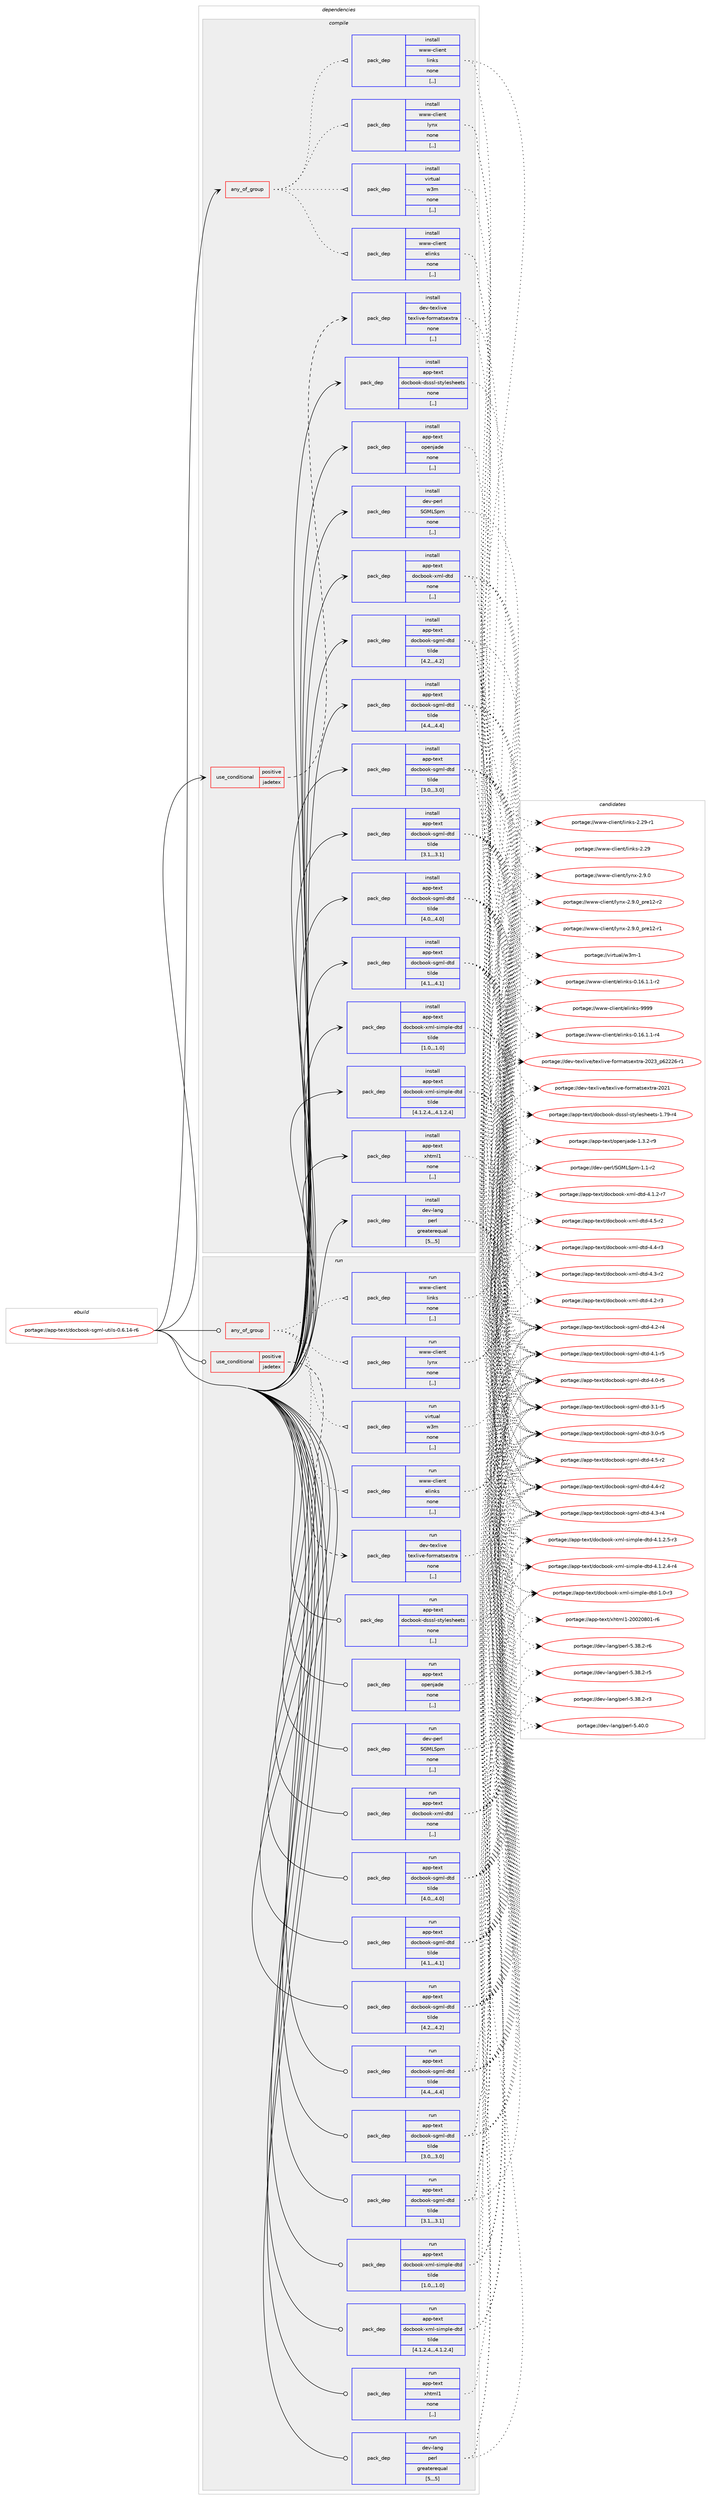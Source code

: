 digraph prolog {

# *************
# Graph options
# *************

newrank=true;
concentrate=true;
compound=true;
graph [rankdir=LR,fontname=Helvetica,fontsize=10,ranksep=1.5];#, ranksep=2.5, nodesep=0.2];
edge  [arrowhead=vee];
node  [fontname=Helvetica,fontsize=10];

# **********
# The ebuild
# **********

subgraph cluster_leftcol {
color=gray;
label=<<i>ebuild</i>>;
id [label="portage://app-text/docbook-sgml-utils-0.6.14-r6", color=red, width=4, href="../app-text/docbook-sgml-utils-0.6.14-r6.svg"];
}

# ****************
# The dependencies
# ****************

subgraph cluster_midcol {
color=gray;
label=<<i>dependencies</i>>;
subgraph cluster_compile {
fillcolor="#eeeeee";
style=filled;
label=<<i>compile</i>>;
subgraph any435 {
dependency55374 [label=<<TABLE BORDER="0" CELLBORDER="1" CELLSPACING="0" CELLPADDING="4"><TR><TD CELLPADDING="10">any_of_group</TD></TR></TABLE>>, shape=none, color=red];subgraph pack39834 {
dependency55375 [label=<<TABLE BORDER="0" CELLBORDER="1" CELLSPACING="0" CELLPADDING="4" WIDTH="220"><TR><TD ROWSPAN="6" CELLPADDING="30">pack_dep</TD></TR><TR><TD WIDTH="110">install</TD></TR><TR><TD>www-client</TD></TR><TR><TD>lynx</TD></TR><TR><TD>none</TD></TR><TR><TD>[,,]</TD></TR></TABLE>>, shape=none, color=blue];
}
dependency55374:e -> dependency55375:w [weight=20,style="dotted",arrowhead="oinv"];
subgraph pack39835 {
dependency55376 [label=<<TABLE BORDER="0" CELLBORDER="1" CELLSPACING="0" CELLPADDING="4" WIDTH="220"><TR><TD ROWSPAN="6" CELLPADDING="30">pack_dep</TD></TR><TR><TD WIDTH="110">install</TD></TR><TR><TD>www-client</TD></TR><TR><TD>links</TD></TR><TR><TD>none</TD></TR><TR><TD>[,,]</TD></TR></TABLE>>, shape=none, color=blue];
}
dependency55374:e -> dependency55376:w [weight=20,style="dotted",arrowhead="oinv"];
subgraph pack39836 {
dependency55377 [label=<<TABLE BORDER="0" CELLBORDER="1" CELLSPACING="0" CELLPADDING="4" WIDTH="220"><TR><TD ROWSPAN="6" CELLPADDING="30">pack_dep</TD></TR><TR><TD WIDTH="110">install</TD></TR><TR><TD>www-client</TD></TR><TR><TD>elinks</TD></TR><TR><TD>none</TD></TR><TR><TD>[,,]</TD></TR></TABLE>>, shape=none, color=blue];
}
dependency55374:e -> dependency55377:w [weight=20,style="dotted",arrowhead="oinv"];
subgraph pack39837 {
dependency55378 [label=<<TABLE BORDER="0" CELLBORDER="1" CELLSPACING="0" CELLPADDING="4" WIDTH="220"><TR><TD ROWSPAN="6" CELLPADDING="30">pack_dep</TD></TR><TR><TD WIDTH="110">install</TD></TR><TR><TD>virtual</TD></TR><TR><TD>w3m</TD></TR><TR><TD>none</TD></TR><TR><TD>[,,]</TD></TR></TABLE>>, shape=none, color=blue];
}
dependency55374:e -> dependency55378:w [weight=20,style="dotted",arrowhead="oinv"];
}
id:e -> dependency55374:w [weight=20,style="solid",arrowhead="vee"];
subgraph cond15045 {
dependency55379 [label=<<TABLE BORDER="0" CELLBORDER="1" CELLSPACING="0" CELLPADDING="4"><TR><TD ROWSPAN="3" CELLPADDING="10">use_conditional</TD></TR><TR><TD>positive</TD></TR><TR><TD>jadetex</TD></TR></TABLE>>, shape=none, color=red];
subgraph pack39838 {
dependency55380 [label=<<TABLE BORDER="0" CELLBORDER="1" CELLSPACING="0" CELLPADDING="4" WIDTH="220"><TR><TD ROWSPAN="6" CELLPADDING="30">pack_dep</TD></TR><TR><TD WIDTH="110">install</TD></TR><TR><TD>dev-texlive</TD></TR><TR><TD>texlive-formatsextra</TD></TR><TR><TD>none</TD></TR><TR><TD>[,,]</TD></TR></TABLE>>, shape=none, color=blue];
}
dependency55379:e -> dependency55380:w [weight=20,style="dashed",arrowhead="vee"];
}
id:e -> dependency55379:w [weight=20,style="solid",arrowhead="vee"];
subgraph pack39839 {
dependency55381 [label=<<TABLE BORDER="0" CELLBORDER="1" CELLSPACING="0" CELLPADDING="4" WIDTH="220"><TR><TD ROWSPAN="6" CELLPADDING="30">pack_dep</TD></TR><TR><TD WIDTH="110">install</TD></TR><TR><TD>app-text</TD></TR><TR><TD>docbook-dsssl-stylesheets</TD></TR><TR><TD>none</TD></TR><TR><TD>[,,]</TD></TR></TABLE>>, shape=none, color=blue];
}
id:e -> dependency55381:w [weight=20,style="solid",arrowhead="vee"];
subgraph pack39840 {
dependency55382 [label=<<TABLE BORDER="0" CELLBORDER="1" CELLSPACING="0" CELLPADDING="4" WIDTH="220"><TR><TD ROWSPAN="6" CELLPADDING="30">pack_dep</TD></TR><TR><TD WIDTH="110">install</TD></TR><TR><TD>app-text</TD></TR><TR><TD>docbook-sgml-dtd</TD></TR><TR><TD>tilde</TD></TR><TR><TD>[3.0,,,3.0]</TD></TR></TABLE>>, shape=none, color=blue];
}
id:e -> dependency55382:w [weight=20,style="solid",arrowhead="vee"];
subgraph pack39841 {
dependency55383 [label=<<TABLE BORDER="0" CELLBORDER="1" CELLSPACING="0" CELLPADDING="4" WIDTH="220"><TR><TD ROWSPAN="6" CELLPADDING="30">pack_dep</TD></TR><TR><TD WIDTH="110">install</TD></TR><TR><TD>app-text</TD></TR><TR><TD>docbook-sgml-dtd</TD></TR><TR><TD>tilde</TD></TR><TR><TD>[3.1,,,3.1]</TD></TR></TABLE>>, shape=none, color=blue];
}
id:e -> dependency55383:w [weight=20,style="solid",arrowhead="vee"];
subgraph pack39842 {
dependency55384 [label=<<TABLE BORDER="0" CELLBORDER="1" CELLSPACING="0" CELLPADDING="4" WIDTH="220"><TR><TD ROWSPAN="6" CELLPADDING="30">pack_dep</TD></TR><TR><TD WIDTH="110">install</TD></TR><TR><TD>app-text</TD></TR><TR><TD>docbook-sgml-dtd</TD></TR><TR><TD>tilde</TD></TR><TR><TD>[4.0,,,4.0]</TD></TR></TABLE>>, shape=none, color=blue];
}
id:e -> dependency55384:w [weight=20,style="solid",arrowhead="vee"];
subgraph pack39843 {
dependency55385 [label=<<TABLE BORDER="0" CELLBORDER="1" CELLSPACING="0" CELLPADDING="4" WIDTH="220"><TR><TD ROWSPAN="6" CELLPADDING="30">pack_dep</TD></TR><TR><TD WIDTH="110">install</TD></TR><TR><TD>app-text</TD></TR><TR><TD>docbook-sgml-dtd</TD></TR><TR><TD>tilde</TD></TR><TR><TD>[4.1,,,4.1]</TD></TR></TABLE>>, shape=none, color=blue];
}
id:e -> dependency55385:w [weight=20,style="solid",arrowhead="vee"];
subgraph pack39844 {
dependency55386 [label=<<TABLE BORDER="0" CELLBORDER="1" CELLSPACING="0" CELLPADDING="4" WIDTH="220"><TR><TD ROWSPAN="6" CELLPADDING="30">pack_dep</TD></TR><TR><TD WIDTH="110">install</TD></TR><TR><TD>app-text</TD></TR><TR><TD>docbook-sgml-dtd</TD></TR><TR><TD>tilde</TD></TR><TR><TD>[4.2,,,4.2]</TD></TR></TABLE>>, shape=none, color=blue];
}
id:e -> dependency55386:w [weight=20,style="solid",arrowhead="vee"];
subgraph pack39845 {
dependency55387 [label=<<TABLE BORDER="0" CELLBORDER="1" CELLSPACING="0" CELLPADDING="4" WIDTH="220"><TR><TD ROWSPAN="6" CELLPADDING="30">pack_dep</TD></TR><TR><TD WIDTH="110">install</TD></TR><TR><TD>app-text</TD></TR><TR><TD>docbook-sgml-dtd</TD></TR><TR><TD>tilde</TD></TR><TR><TD>[4.4,,,4.4]</TD></TR></TABLE>>, shape=none, color=blue];
}
id:e -> dependency55387:w [weight=20,style="solid",arrowhead="vee"];
subgraph pack39846 {
dependency55388 [label=<<TABLE BORDER="0" CELLBORDER="1" CELLSPACING="0" CELLPADDING="4" WIDTH="220"><TR><TD ROWSPAN="6" CELLPADDING="30">pack_dep</TD></TR><TR><TD WIDTH="110">install</TD></TR><TR><TD>app-text</TD></TR><TR><TD>docbook-xml-dtd</TD></TR><TR><TD>none</TD></TR><TR><TD>[,,]</TD></TR></TABLE>>, shape=none, color=blue];
}
id:e -> dependency55388:w [weight=20,style="solid",arrowhead="vee"];
subgraph pack39847 {
dependency55389 [label=<<TABLE BORDER="0" CELLBORDER="1" CELLSPACING="0" CELLPADDING="4" WIDTH="220"><TR><TD ROWSPAN="6" CELLPADDING="30">pack_dep</TD></TR><TR><TD WIDTH="110">install</TD></TR><TR><TD>app-text</TD></TR><TR><TD>docbook-xml-simple-dtd</TD></TR><TR><TD>tilde</TD></TR><TR><TD>[1.0,,,1.0]</TD></TR></TABLE>>, shape=none, color=blue];
}
id:e -> dependency55389:w [weight=20,style="solid",arrowhead="vee"];
subgraph pack39848 {
dependency55390 [label=<<TABLE BORDER="0" CELLBORDER="1" CELLSPACING="0" CELLPADDING="4" WIDTH="220"><TR><TD ROWSPAN="6" CELLPADDING="30">pack_dep</TD></TR><TR><TD WIDTH="110">install</TD></TR><TR><TD>app-text</TD></TR><TR><TD>docbook-xml-simple-dtd</TD></TR><TR><TD>tilde</TD></TR><TR><TD>[4.1.2.4,,,4.1.2.4]</TD></TR></TABLE>>, shape=none, color=blue];
}
id:e -> dependency55390:w [weight=20,style="solid",arrowhead="vee"];
subgraph pack39849 {
dependency55391 [label=<<TABLE BORDER="0" CELLBORDER="1" CELLSPACING="0" CELLPADDING="4" WIDTH="220"><TR><TD ROWSPAN="6" CELLPADDING="30">pack_dep</TD></TR><TR><TD WIDTH="110">install</TD></TR><TR><TD>app-text</TD></TR><TR><TD>openjade</TD></TR><TR><TD>none</TD></TR><TR><TD>[,,]</TD></TR></TABLE>>, shape=none, color=blue];
}
id:e -> dependency55391:w [weight=20,style="solid",arrowhead="vee"];
subgraph pack39850 {
dependency55392 [label=<<TABLE BORDER="0" CELLBORDER="1" CELLSPACING="0" CELLPADDING="4" WIDTH="220"><TR><TD ROWSPAN="6" CELLPADDING="30">pack_dep</TD></TR><TR><TD WIDTH="110">install</TD></TR><TR><TD>app-text</TD></TR><TR><TD>xhtml1</TD></TR><TR><TD>none</TD></TR><TR><TD>[,,]</TD></TR></TABLE>>, shape=none, color=blue];
}
id:e -> dependency55392:w [weight=20,style="solid",arrowhead="vee"];
subgraph pack39851 {
dependency55393 [label=<<TABLE BORDER="0" CELLBORDER="1" CELLSPACING="0" CELLPADDING="4" WIDTH="220"><TR><TD ROWSPAN="6" CELLPADDING="30">pack_dep</TD></TR><TR><TD WIDTH="110">install</TD></TR><TR><TD>dev-lang</TD></TR><TR><TD>perl</TD></TR><TR><TD>greaterequal</TD></TR><TR><TD>[5,,,5]</TD></TR></TABLE>>, shape=none, color=blue];
}
id:e -> dependency55393:w [weight=20,style="solid",arrowhead="vee"];
subgraph pack39852 {
dependency55394 [label=<<TABLE BORDER="0" CELLBORDER="1" CELLSPACING="0" CELLPADDING="4" WIDTH="220"><TR><TD ROWSPAN="6" CELLPADDING="30">pack_dep</TD></TR><TR><TD WIDTH="110">install</TD></TR><TR><TD>dev-perl</TD></TR><TR><TD>SGMLSpm</TD></TR><TR><TD>none</TD></TR><TR><TD>[,,]</TD></TR></TABLE>>, shape=none, color=blue];
}
id:e -> dependency55394:w [weight=20,style="solid",arrowhead="vee"];
}
subgraph cluster_compileandrun {
fillcolor="#eeeeee";
style=filled;
label=<<i>compile and run</i>>;
}
subgraph cluster_run {
fillcolor="#eeeeee";
style=filled;
label=<<i>run</i>>;
subgraph any436 {
dependency55395 [label=<<TABLE BORDER="0" CELLBORDER="1" CELLSPACING="0" CELLPADDING="4"><TR><TD CELLPADDING="10">any_of_group</TD></TR></TABLE>>, shape=none, color=red];subgraph pack39853 {
dependency55396 [label=<<TABLE BORDER="0" CELLBORDER="1" CELLSPACING="0" CELLPADDING="4" WIDTH="220"><TR><TD ROWSPAN="6" CELLPADDING="30">pack_dep</TD></TR><TR><TD WIDTH="110">run</TD></TR><TR><TD>www-client</TD></TR><TR><TD>lynx</TD></TR><TR><TD>none</TD></TR><TR><TD>[,,]</TD></TR></TABLE>>, shape=none, color=blue];
}
dependency55395:e -> dependency55396:w [weight=20,style="dotted",arrowhead="oinv"];
subgraph pack39854 {
dependency55397 [label=<<TABLE BORDER="0" CELLBORDER="1" CELLSPACING="0" CELLPADDING="4" WIDTH="220"><TR><TD ROWSPAN="6" CELLPADDING="30">pack_dep</TD></TR><TR><TD WIDTH="110">run</TD></TR><TR><TD>www-client</TD></TR><TR><TD>links</TD></TR><TR><TD>none</TD></TR><TR><TD>[,,]</TD></TR></TABLE>>, shape=none, color=blue];
}
dependency55395:e -> dependency55397:w [weight=20,style="dotted",arrowhead="oinv"];
subgraph pack39855 {
dependency55398 [label=<<TABLE BORDER="0" CELLBORDER="1" CELLSPACING="0" CELLPADDING="4" WIDTH="220"><TR><TD ROWSPAN="6" CELLPADDING="30">pack_dep</TD></TR><TR><TD WIDTH="110">run</TD></TR><TR><TD>www-client</TD></TR><TR><TD>elinks</TD></TR><TR><TD>none</TD></TR><TR><TD>[,,]</TD></TR></TABLE>>, shape=none, color=blue];
}
dependency55395:e -> dependency55398:w [weight=20,style="dotted",arrowhead="oinv"];
subgraph pack39856 {
dependency55399 [label=<<TABLE BORDER="0" CELLBORDER="1" CELLSPACING="0" CELLPADDING="4" WIDTH="220"><TR><TD ROWSPAN="6" CELLPADDING="30">pack_dep</TD></TR><TR><TD WIDTH="110">run</TD></TR><TR><TD>virtual</TD></TR><TR><TD>w3m</TD></TR><TR><TD>none</TD></TR><TR><TD>[,,]</TD></TR></TABLE>>, shape=none, color=blue];
}
dependency55395:e -> dependency55399:w [weight=20,style="dotted",arrowhead="oinv"];
}
id:e -> dependency55395:w [weight=20,style="solid",arrowhead="odot"];
subgraph cond15046 {
dependency55400 [label=<<TABLE BORDER="0" CELLBORDER="1" CELLSPACING="0" CELLPADDING="4"><TR><TD ROWSPAN="3" CELLPADDING="10">use_conditional</TD></TR><TR><TD>positive</TD></TR><TR><TD>jadetex</TD></TR></TABLE>>, shape=none, color=red];
subgraph pack39857 {
dependency55401 [label=<<TABLE BORDER="0" CELLBORDER="1" CELLSPACING="0" CELLPADDING="4" WIDTH="220"><TR><TD ROWSPAN="6" CELLPADDING="30">pack_dep</TD></TR><TR><TD WIDTH="110">run</TD></TR><TR><TD>dev-texlive</TD></TR><TR><TD>texlive-formatsextra</TD></TR><TR><TD>none</TD></TR><TR><TD>[,,]</TD></TR></TABLE>>, shape=none, color=blue];
}
dependency55400:e -> dependency55401:w [weight=20,style="dashed",arrowhead="vee"];
}
id:e -> dependency55400:w [weight=20,style="solid",arrowhead="odot"];
subgraph pack39858 {
dependency55402 [label=<<TABLE BORDER="0" CELLBORDER="1" CELLSPACING="0" CELLPADDING="4" WIDTH="220"><TR><TD ROWSPAN="6" CELLPADDING="30">pack_dep</TD></TR><TR><TD WIDTH="110">run</TD></TR><TR><TD>app-text</TD></TR><TR><TD>docbook-dsssl-stylesheets</TD></TR><TR><TD>none</TD></TR><TR><TD>[,,]</TD></TR></TABLE>>, shape=none, color=blue];
}
id:e -> dependency55402:w [weight=20,style="solid",arrowhead="odot"];
subgraph pack39859 {
dependency55403 [label=<<TABLE BORDER="0" CELLBORDER="1" CELLSPACING="0" CELLPADDING="4" WIDTH="220"><TR><TD ROWSPAN="6" CELLPADDING="30">pack_dep</TD></TR><TR><TD WIDTH="110">run</TD></TR><TR><TD>app-text</TD></TR><TR><TD>docbook-sgml-dtd</TD></TR><TR><TD>tilde</TD></TR><TR><TD>[3.0,,,3.0]</TD></TR></TABLE>>, shape=none, color=blue];
}
id:e -> dependency55403:w [weight=20,style="solid",arrowhead="odot"];
subgraph pack39860 {
dependency55404 [label=<<TABLE BORDER="0" CELLBORDER="1" CELLSPACING="0" CELLPADDING="4" WIDTH="220"><TR><TD ROWSPAN="6" CELLPADDING="30">pack_dep</TD></TR><TR><TD WIDTH="110">run</TD></TR><TR><TD>app-text</TD></TR><TR><TD>docbook-sgml-dtd</TD></TR><TR><TD>tilde</TD></TR><TR><TD>[3.1,,,3.1]</TD></TR></TABLE>>, shape=none, color=blue];
}
id:e -> dependency55404:w [weight=20,style="solid",arrowhead="odot"];
subgraph pack39861 {
dependency55405 [label=<<TABLE BORDER="0" CELLBORDER="1" CELLSPACING="0" CELLPADDING="4" WIDTH="220"><TR><TD ROWSPAN="6" CELLPADDING="30">pack_dep</TD></TR><TR><TD WIDTH="110">run</TD></TR><TR><TD>app-text</TD></TR><TR><TD>docbook-sgml-dtd</TD></TR><TR><TD>tilde</TD></TR><TR><TD>[4.0,,,4.0]</TD></TR></TABLE>>, shape=none, color=blue];
}
id:e -> dependency55405:w [weight=20,style="solid",arrowhead="odot"];
subgraph pack39862 {
dependency55406 [label=<<TABLE BORDER="0" CELLBORDER="1" CELLSPACING="0" CELLPADDING="4" WIDTH="220"><TR><TD ROWSPAN="6" CELLPADDING="30">pack_dep</TD></TR><TR><TD WIDTH="110">run</TD></TR><TR><TD>app-text</TD></TR><TR><TD>docbook-sgml-dtd</TD></TR><TR><TD>tilde</TD></TR><TR><TD>[4.1,,,4.1]</TD></TR></TABLE>>, shape=none, color=blue];
}
id:e -> dependency55406:w [weight=20,style="solid",arrowhead="odot"];
subgraph pack39863 {
dependency55407 [label=<<TABLE BORDER="0" CELLBORDER="1" CELLSPACING="0" CELLPADDING="4" WIDTH="220"><TR><TD ROWSPAN="6" CELLPADDING="30">pack_dep</TD></TR><TR><TD WIDTH="110">run</TD></TR><TR><TD>app-text</TD></TR><TR><TD>docbook-sgml-dtd</TD></TR><TR><TD>tilde</TD></TR><TR><TD>[4.2,,,4.2]</TD></TR></TABLE>>, shape=none, color=blue];
}
id:e -> dependency55407:w [weight=20,style="solid",arrowhead="odot"];
subgraph pack39864 {
dependency55408 [label=<<TABLE BORDER="0" CELLBORDER="1" CELLSPACING="0" CELLPADDING="4" WIDTH="220"><TR><TD ROWSPAN="6" CELLPADDING="30">pack_dep</TD></TR><TR><TD WIDTH="110">run</TD></TR><TR><TD>app-text</TD></TR><TR><TD>docbook-sgml-dtd</TD></TR><TR><TD>tilde</TD></TR><TR><TD>[4.4,,,4.4]</TD></TR></TABLE>>, shape=none, color=blue];
}
id:e -> dependency55408:w [weight=20,style="solid",arrowhead="odot"];
subgraph pack39865 {
dependency55409 [label=<<TABLE BORDER="0" CELLBORDER="1" CELLSPACING="0" CELLPADDING="4" WIDTH="220"><TR><TD ROWSPAN="6" CELLPADDING="30">pack_dep</TD></TR><TR><TD WIDTH="110">run</TD></TR><TR><TD>app-text</TD></TR><TR><TD>docbook-xml-dtd</TD></TR><TR><TD>none</TD></TR><TR><TD>[,,]</TD></TR></TABLE>>, shape=none, color=blue];
}
id:e -> dependency55409:w [weight=20,style="solid",arrowhead="odot"];
subgraph pack39866 {
dependency55410 [label=<<TABLE BORDER="0" CELLBORDER="1" CELLSPACING="0" CELLPADDING="4" WIDTH="220"><TR><TD ROWSPAN="6" CELLPADDING="30">pack_dep</TD></TR><TR><TD WIDTH="110">run</TD></TR><TR><TD>app-text</TD></TR><TR><TD>docbook-xml-simple-dtd</TD></TR><TR><TD>tilde</TD></TR><TR><TD>[1.0,,,1.0]</TD></TR></TABLE>>, shape=none, color=blue];
}
id:e -> dependency55410:w [weight=20,style="solid",arrowhead="odot"];
subgraph pack39867 {
dependency55411 [label=<<TABLE BORDER="0" CELLBORDER="1" CELLSPACING="0" CELLPADDING="4" WIDTH="220"><TR><TD ROWSPAN="6" CELLPADDING="30">pack_dep</TD></TR><TR><TD WIDTH="110">run</TD></TR><TR><TD>app-text</TD></TR><TR><TD>docbook-xml-simple-dtd</TD></TR><TR><TD>tilde</TD></TR><TR><TD>[4.1.2.4,,,4.1.2.4]</TD></TR></TABLE>>, shape=none, color=blue];
}
id:e -> dependency55411:w [weight=20,style="solid",arrowhead="odot"];
subgraph pack39868 {
dependency55412 [label=<<TABLE BORDER="0" CELLBORDER="1" CELLSPACING="0" CELLPADDING="4" WIDTH="220"><TR><TD ROWSPAN="6" CELLPADDING="30">pack_dep</TD></TR><TR><TD WIDTH="110">run</TD></TR><TR><TD>app-text</TD></TR><TR><TD>openjade</TD></TR><TR><TD>none</TD></TR><TR><TD>[,,]</TD></TR></TABLE>>, shape=none, color=blue];
}
id:e -> dependency55412:w [weight=20,style="solid",arrowhead="odot"];
subgraph pack39869 {
dependency55413 [label=<<TABLE BORDER="0" CELLBORDER="1" CELLSPACING="0" CELLPADDING="4" WIDTH="220"><TR><TD ROWSPAN="6" CELLPADDING="30">pack_dep</TD></TR><TR><TD WIDTH="110">run</TD></TR><TR><TD>app-text</TD></TR><TR><TD>xhtml1</TD></TR><TR><TD>none</TD></TR><TR><TD>[,,]</TD></TR></TABLE>>, shape=none, color=blue];
}
id:e -> dependency55413:w [weight=20,style="solid",arrowhead="odot"];
subgraph pack39870 {
dependency55414 [label=<<TABLE BORDER="0" CELLBORDER="1" CELLSPACING="0" CELLPADDING="4" WIDTH="220"><TR><TD ROWSPAN="6" CELLPADDING="30">pack_dep</TD></TR><TR><TD WIDTH="110">run</TD></TR><TR><TD>dev-lang</TD></TR><TR><TD>perl</TD></TR><TR><TD>greaterequal</TD></TR><TR><TD>[5,,,5]</TD></TR></TABLE>>, shape=none, color=blue];
}
id:e -> dependency55414:w [weight=20,style="solid",arrowhead="odot"];
subgraph pack39871 {
dependency55415 [label=<<TABLE BORDER="0" CELLBORDER="1" CELLSPACING="0" CELLPADDING="4" WIDTH="220"><TR><TD ROWSPAN="6" CELLPADDING="30">pack_dep</TD></TR><TR><TD WIDTH="110">run</TD></TR><TR><TD>dev-perl</TD></TR><TR><TD>SGMLSpm</TD></TR><TR><TD>none</TD></TR><TR><TD>[,,]</TD></TR></TABLE>>, shape=none, color=blue];
}
id:e -> dependency55415:w [weight=20,style="solid",arrowhead="odot"];
}
}

# **************
# The candidates
# **************

subgraph cluster_choices {
rank=same;
color=gray;
label=<<i>candidates</i>>;

subgraph choice39834 {
color=black;
nodesep=1;
choice1191191194599108105101110116471081211101204550465746489511211410149504511450 [label="portage://www-client/lynx-2.9.0_pre12-r2", color=red, width=4,href="../www-client/lynx-2.9.0_pre12-r2.svg"];
choice1191191194599108105101110116471081211101204550465746489511211410149504511449 [label="portage://www-client/lynx-2.9.0_pre12-r1", color=red, width=4,href="../www-client/lynx-2.9.0_pre12-r1.svg"];
choice119119119459910810510111011647108121110120455046574648 [label="portage://www-client/lynx-2.9.0", color=red, width=4,href="../www-client/lynx-2.9.0.svg"];
dependency55375:e -> choice1191191194599108105101110116471081211101204550465746489511211410149504511450:w [style=dotted,weight="100"];
dependency55375:e -> choice1191191194599108105101110116471081211101204550465746489511211410149504511449:w [style=dotted,weight="100"];
dependency55375:e -> choice119119119459910810510111011647108121110120455046574648:w [style=dotted,weight="100"];
}
subgraph choice39835 {
color=black;
nodesep=1;
choice11911911945991081051011101164710810511010711545504650574511449 [label="portage://www-client/links-2.29-r1", color=red, width=4,href="../www-client/links-2.29-r1.svg"];
choice1191191194599108105101110116471081051101071154550465057 [label="portage://www-client/links-2.29", color=red, width=4,href="../www-client/links-2.29.svg"];
dependency55376:e -> choice11911911945991081051011101164710810511010711545504650574511449:w [style=dotted,weight="100"];
dependency55376:e -> choice1191191194599108105101110116471081051101071154550465057:w [style=dotted,weight="100"];
}
subgraph choice39836 {
color=black;
nodesep=1;
choice1191191194599108105101110116471011081051101071154557575757 [label="portage://www-client/elinks-9999", color=red, width=4,href="../www-client/elinks-9999.svg"];
choice1191191194599108105101110116471011081051101071154548464954464946494511452 [label="portage://www-client/elinks-0.16.1.1-r4", color=red, width=4,href="../www-client/elinks-0.16.1.1-r4.svg"];
choice1191191194599108105101110116471011081051101071154548464954464946494511450 [label="portage://www-client/elinks-0.16.1.1-r2", color=red, width=4,href="../www-client/elinks-0.16.1.1-r2.svg"];
dependency55377:e -> choice1191191194599108105101110116471011081051101071154557575757:w [style=dotted,weight="100"];
dependency55377:e -> choice1191191194599108105101110116471011081051101071154548464954464946494511452:w [style=dotted,weight="100"];
dependency55377:e -> choice1191191194599108105101110116471011081051101071154548464954464946494511450:w [style=dotted,weight="100"];
}
subgraph choice39837 {
color=black;
nodesep=1;
choice1181051141161179710847119511094549 [label="portage://virtual/w3m-1", color=red, width=4,href="../virtual/w3m-1.svg"];
dependency55378:e -> choice1181051141161179710847119511094549:w [style=dotted,weight="100"];
}
subgraph choice39838 {
color=black;
nodesep=1;
choice100101118451161011201081051181014711610112010810511810145102111114109971161151011201161149745504850519511254505050544511449 [label="portage://dev-texlive/texlive-formatsextra-2023_p62226-r1", color=red, width=4,href="../dev-texlive/texlive-formatsextra-2023_p62226-r1.svg"];
choice10010111845116101120108105118101471161011201081051181014510211111410997116115101120116114974550485049 [label="portage://dev-texlive/texlive-formatsextra-2021", color=red, width=4,href="../dev-texlive/texlive-formatsextra-2021.svg"];
dependency55380:e -> choice100101118451161011201081051181014711610112010810511810145102111114109971161151011201161149745504850519511254505050544511449:w [style=dotted,weight="100"];
dependency55380:e -> choice10010111845116101120108105118101471161011201081051181014510211111410997116115101120116114974550485049:w [style=dotted,weight="100"];
}
subgraph choice39839 {
color=black;
nodesep=1;
choice9711211245116101120116471001119998111111107451001151151151084511511612110810111510410110111611545494655574511452 [label="portage://app-text/docbook-dsssl-stylesheets-1.79-r4", color=red, width=4,href="../app-text/docbook-dsssl-stylesheets-1.79-r4.svg"];
dependency55381:e -> choice9711211245116101120116471001119998111111107451001151151151084511511612110810111510410110111611545494655574511452:w [style=dotted,weight="100"];
}
subgraph choice39840 {
color=black;
nodesep=1;
choice97112112451161011201164710011199981111111074511510310910845100116100455246534511450 [label="portage://app-text/docbook-sgml-dtd-4.5-r2", color=red, width=4,href="../app-text/docbook-sgml-dtd-4.5-r2.svg"];
choice97112112451161011201164710011199981111111074511510310910845100116100455246524511450 [label="portage://app-text/docbook-sgml-dtd-4.4-r2", color=red, width=4,href="../app-text/docbook-sgml-dtd-4.4-r2.svg"];
choice97112112451161011201164710011199981111111074511510310910845100116100455246514511452 [label="portage://app-text/docbook-sgml-dtd-4.3-r4", color=red, width=4,href="../app-text/docbook-sgml-dtd-4.3-r4.svg"];
choice97112112451161011201164710011199981111111074511510310910845100116100455246504511452 [label="portage://app-text/docbook-sgml-dtd-4.2-r4", color=red, width=4,href="../app-text/docbook-sgml-dtd-4.2-r4.svg"];
choice97112112451161011201164710011199981111111074511510310910845100116100455246494511453 [label="portage://app-text/docbook-sgml-dtd-4.1-r5", color=red, width=4,href="../app-text/docbook-sgml-dtd-4.1-r5.svg"];
choice97112112451161011201164710011199981111111074511510310910845100116100455246484511453 [label="portage://app-text/docbook-sgml-dtd-4.0-r5", color=red, width=4,href="../app-text/docbook-sgml-dtd-4.0-r5.svg"];
choice97112112451161011201164710011199981111111074511510310910845100116100455146494511453 [label="portage://app-text/docbook-sgml-dtd-3.1-r5", color=red, width=4,href="../app-text/docbook-sgml-dtd-3.1-r5.svg"];
choice97112112451161011201164710011199981111111074511510310910845100116100455146484511453 [label="portage://app-text/docbook-sgml-dtd-3.0-r5", color=red, width=4,href="../app-text/docbook-sgml-dtd-3.0-r5.svg"];
dependency55382:e -> choice97112112451161011201164710011199981111111074511510310910845100116100455246534511450:w [style=dotted,weight="100"];
dependency55382:e -> choice97112112451161011201164710011199981111111074511510310910845100116100455246524511450:w [style=dotted,weight="100"];
dependency55382:e -> choice97112112451161011201164710011199981111111074511510310910845100116100455246514511452:w [style=dotted,weight="100"];
dependency55382:e -> choice97112112451161011201164710011199981111111074511510310910845100116100455246504511452:w [style=dotted,weight="100"];
dependency55382:e -> choice97112112451161011201164710011199981111111074511510310910845100116100455246494511453:w [style=dotted,weight="100"];
dependency55382:e -> choice97112112451161011201164710011199981111111074511510310910845100116100455246484511453:w [style=dotted,weight="100"];
dependency55382:e -> choice97112112451161011201164710011199981111111074511510310910845100116100455146494511453:w [style=dotted,weight="100"];
dependency55382:e -> choice97112112451161011201164710011199981111111074511510310910845100116100455146484511453:w [style=dotted,weight="100"];
}
subgraph choice39841 {
color=black;
nodesep=1;
choice97112112451161011201164710011199981111111074511510310910845100116100455246534511450 [label="portage://app-text/docbook-sgml-dtd-4.5-r2", color=red, width=4,href="../app-text/docbook-sgml-dtd-4.5-r2.svg"];
choice97112112451161011201164710011199981111111074511510310910845100116100455246524511450 [label="portage://app-text/docbook-sgml-dtd-4.4-r2", color=red, width=4,href="../app-text/docbook-sgml-dtd-4.4-r2.svg"];
choice97112112451161011201164710011199981111111074511510310910845100116100455246514511452 [label="portage://app-text/docbook-sgml-dtd-4.3-r4", color=red, width=4,href="../app-text/docbook-sgml-dtd-4.3-r4.svg"];
choice97112112451161011201164710011199981111111074511510310910845100116100455246504511452 [label="portage://app-text/docbook-sgml-dtd-4.2-r4", color=red, width=4,href="../app-text/docbook-sgml-dtd-4.2-r4.svg"];
choice97112112451161011201164710011199981111111074511510310910845100116100455246494511453 [label="portage://app-text/docbook-sgml-dtd-4.1-r5", color=red, width=4,href="../app-text/docbook-sgml-dtd-4.1-r5.svg"];
choice97112112451161011201164710011199981111111074511510310910845100116100455246484511453 [label="portage://app-text/docbook-sgml-dtd-4.0-r5", color=red, width=4,href="../app-text/docbook-sgml-dtd-4.0-r5.svg"];
choice97112112451161011201164710011199981111111074511510310910845100116100455146494511453 [label="portage://app-text/docbook-sgml-dtd-3.1-r5", color=red, width=4,href="../app-text/docbook-sgml-dtd-3.1-r5.svg"];
choice97112112451161011201164710011199981111111074511510310910845100116100455146484511453 [label="portage://app-text/docbook-sgml-dtd-3.0-r5", color=red, width=4,href="../app-text/docbook-sgml-dtd-3.0-r5.svg"];
dependency55383:e -> choice97112112451161011201164710011199981111111074511510310910845100116100455246534511450:w [style=dotted,weight="100"];
dependency55383:e -> choice97112112451161011201164710011199981111111074511510310910845100116100455246524511450:w [style=dotted,weight="100"];
dependency55383:e -> choice97112112451161011201164710011199981111111074511510310910845100116100455246514511452:w [style=dotted,weight="100"];
dependency55383:e -> choice97112112451161011201164710011199981111111074511510310910845100116100455246504511452:w [style=dotted,weight="100"];
dependency55383:e -> choice97112112451161011201164710011199981111111074511510310910845100116100455246494511453:w [style=dotted,weight="100"];
dependency55383:e -> choice97112112451161011201164710011199981111111074511510310910845100116100455246484511453:w [style=dotted,weight="100"];
dependency55383:e -> choice97112112451161011201164710011199981111111074511510310910845100116100455146494511453:w [style=dotted,weight="100"];
dependency55383:e -> choice97112112451161011201164710011199981111111074511510310910845100116100455146484511453:w [style=dotted,weight="100"];
}
subgraph choice39842 {
color=black;
nodesep=1;
choice97112112451161011201164710011199981111111074511510310910845100116100455246534511450 [label="portage://app-text/docbook-sgml-dtd-4.5-r2", color=red, width=4,href="../app-text/docbook-sgml-dtd-4.5-r2.svg"];
choice97112112451161011201164710011199981111111074511510310910845100116100455246524511450 [label="portage://app-text/docbook-sgml-dtd-4.4-r2", color=red, width=4,href="../app-text/docbook-sgml-dtd-4.4-r2.svg"];
choice97112112451161011201164710011199981111111074511510310910845100116100455246514511452 [label="portage://app-text/docbook-sgml-dtd-4.3-r4", color=red, width=4,href="../app-text/docbook-sgml-dtd-4.3-r4.svg"];
choice97112112451161011201164710011199981111111074511510310910845100116100455246504511452 [label="portage://app-text/docbook-sgml-dtd-4.2-r4", color=red, width=4,href="../app-text/docbook-sgml-dtd-4.2-r4.svg"];
choice97112112451161011201164710011199981111111074511510310910845100116100455246494511453 [label="portage://app-text/docbook-sgml-dtd-4.1-r5", color=red, width=4,href="../app-text/docbook-sgml-dtd-4.1-r5.svg"];
choice97112112451161011201164710011199981111111074511510310910845100116100455246484511453 [label="portage://app-text/docbook-sgml-dtd-4.0-r5", color=red, width=4,href="../app-text/docbook-sgml-dtd-4.0-r5.svg"];
choice97112112451161011201164710011199981111111074511510310910845100116100455146494511453 [label="portage://app-text/docbook-sgml-dtd-3.1-r5", color=red, width=4,href="../app-text/docbook-sgml-dtd-3.1-r5.svg"];
choice97112112451161011201164710011199981111111074511510310910845100116100455146484511453 [label="portage://app-text/docbook-sgml-dtd-3.0-r5", color=red, width=4,href="../app-text/docbook-sgml-dtd-3.0-r5.svg"];
dependency55384:e -> choice97112112451161011201164710011199981111111074511510310910845100116100455246534511450:w [style=dotted,weight="100"];
dependency55384:e -> choice97112112451161011201164710011199981111111074511510310910845100116100455246524511450:w [style=dotted,weight="100"];
dependency55384:e -> choice97112112451161011201164710011199981111111074511510310910845100116100455246514511452:w [style=dotted,weight="100"];
dependency55384:e -> choice97112112451161011201164710011199981111111074511510310910845100116100455246504511452:w [style=dotted,weight="100"];
dependency55384:e -> choice97112112451161011201164710011199981111111074511510310910845100116100455246494511453:w [style=dotted,weight="100"];
dependency55384:e -> choice97112112451161011201164710011199981111111074511510310910845100116100455246484511453:w [style=dotted,weight="100"];
dependency55384:e -> choice97112112451161011201164710011199981111111074511510310910845100116100455146494511453:w [style=dotted,weight="100"];
dependency55384:e -> choice97112112451161011201164710011199981111111074511510310910845100116100455146484511453:w [style=dotted,weight="100"];
}
subgraph choice39843 {
color=black;
nodesep=1;
choice97112112451161011201164710011199981111111074511510310910845100116100455246534511450 [label="portage://app-text/docbook-sgml-dtd-4.5-r2", color=red, width=4,href="../app-text/docbook-sgml-dtd-4.5-r2.svg"];
choice97112112451161011201164710011199981111111074511510310910845100116100455246524511450 [label="portage://app-text/docbook-sgml-dtd-4.4-r2", color=red, width=4,href="../app-text/docbook-sgml-dtd-4.4-r2.svg"];
choice97112112451161011201164710011199981111111074511510310910845100116100455246514511452 [label="portage://app-text/docbook-sgml-dtd-4.3-r4", color=red, width=4,href="../app-text/docbook-sgml-dtd-4.3-r4.svg"];
choice97112112451161011201164710011199981111111074511510310910845100116100455246504511452 [label="portage://app-text/docbook-sgml-dtd-4.2-r4", color=red, width=4,href="../app-text/docbook-sgml-dtd-4.2-r4.svg"];
choice97112112451161011201164710011199981111111074511510310910845100116100455246494511453 [label="portage://app-text/docbook-sgml-dtd-4.1-r5", color=red, width=4,href="../app-text/docbook-sgml-dtd-4.1-r5.svg"];
choice97112112451161011201164710011199981111111074511510310910845100116100455246484511453 [label="portage://app-text/docbook-sgml-dtd-4.0-r5", color=red, width=4,href="../app-text/docbook-sgml-dtd-4.0-r5.svg"];
choice97112112451161011201164710011199981111111074511510310910845100116100455146494511453 [label="portage://app-text/docbook-sgml-dtd-3.1-r5", color=red, width=4,href="../app-text/docbook-sgml-dtd-3.1-r5.svg"];
choice97112112451161011201164710011199981111111074511510310910845100116100455146484511453 [label="portage://app-text/docbook-sgml-dtd-3.0-r5", color=red, width=4,href="../app-text/docbook-sgml-dtd-3.0-r5.svg"];
dependency55385:e -> choice97112112451161011201164710011199981111111074511510310910845100116100455246534511450:w [style=dotted,weight="100"];
dependency55385:e -> choice97112112451161011201164710011199981111111074511510310910845100116100455246524511450:w [style=dotted,weight="100"];
dependency55385:e -> choice97112112451161011201164710011199981111111074511510310910845100116100455246514511452:w [style=dotted,weight="100"];
dependency55385:e -> choice97112112451161011201164710011199981111111074511510310910845100116100455246504511452:w [style=dotted,weight="100"];
dependency55385:e -> choice97112112451161011201164710011199981111111074511510310910845100116100455246494511453:w [style=dotted,weight="100"];
dependency55385:e -> choice97112112451161011201164710011199981111111074511510310910845100116100455246484511453:w [style=dotted,weight="100"];
dependency55385:e -> choice97112112451161011201164710011199981111111074511510310910845100116100455146494511453:w [style=dotted,weight="100"];
dependency55385:e -> choice97112112451161011201164710011199981111111074511510310910845100116100455146484511453:w [style=dotted,weight="100"];
}
subgraph choice39844 {
color=black;
nodesep=1;
choice97112112451161011201164710011199981111111074511510310910845100116100455246534511450 [label="portage://app-text/docbook-sgml-dtd-4.5-r2", color=red, width=4,href="../app-text/docbook-sgml-dtd-4.5-r2.svg"];
choice97112112451161011201164710011199981111111074511510310910845100116100455246524511450 [label="portage://app-text/docbook-sgml-dtd-4.4-r2", color=red, width=4,href="../app-text/docbook-sgml-dtd-4.4-r2.svg"];
choice97112112451161011201164710011199981111111074511510310910845100116100455246514511452 [label="portage://app-text/docbook-sgml-dtd-4.3-r4", color=red, width=4,href="../app-text/docbook-sgml-dtd-4.3-r4.svg"];
choice97112112451161011201164710011199981111111074511510310910845100116100455246504511452 [label="portage://app-text/docbook-sgml-dtd-4.2-r4", color=red, width=4,href="../app-text/docbook-sgml-dtd-4.2-r4.svg"];
choice97112112451161011201164710011199981111111074511510310910845100116100455246494511453 [label="portage://app-text/docbook-sgml-dtd-4.1-r5", color=red, width=4,href="../app-text/docbook-sgml-dtd-4.1-r5.svg"];
choice97112112451161011201164710011199981111111074511510310910845100116100455246484511453 [label="portage://app-text/docbook-sgml-dtd-4.0-r5", color=red, width=4,href="../app-text/docbook-sgml-dtd-4.0-r5.svg"];
choice97112112451161011201164710011199981111111074511510310910845100116100455146494511453 [label="portage://app-text/docbook-sgml-dtd-3.1-r5", color=red, width=4,href="../app-text/docbook-sgml-dtd-3.1-r5.svg"];
choice97112112451161011201164710011199981111111074511510310910845100116100455146484511453 [label="portage://app-text/docbook-sgml-dtd-3.0-r5", color=red, width=4,href="../app-text/docbook-sgml-dtd-3.0-r5.svg"];
dependency55386:e -> choice97112112451161011201164710011199981111111074511510310910845100116100455246534511450:w [style=dotted,weight="100"];
dependency55386:e -> choice97112112451161011201164710011199981111111074511510310910845100116100455246524511450:w [style=dotted,weight="100"];
dependency55386:e -> choice97112112451161011201164710011199981111111074511510310910845100116100455246514511452:w [style=dotted,weight="100"];
dependency55386:e -> choice97112112451161011201164710011199981111111074511510310910845100116100455246504511452:w [style=dotted,weight="100"];
dependency55386:e -> choice97112112451161011201164710011199981111111074511510310910845100116100455246494511453:w [style=dotted,weight="100"];
dependency55386:e -> choice97112112451161011201164710011199981111111074511510310910845100116100455246484511453:w [style=dotted,weight="100"];
dependency55386:e -> choice97112112451161011201164710011199981111111074511510310910845100116100455146494511453:w [style=dotted,weight="100"];
dependency55386:e -> choice97112112451161011201164710011199981111111074511510310910845100116100455146484511453:w [style=dotted,weight="100"];
}
subgraph choice39845 {
color=black;
nodesep=1;
choice97112112451161011201164710011199981111111074511510310910845100116100455246534511450 [label="portage://app-text/docbook-sgml-dtd-4.5-r2", color=red, width=4,href="../app-text/docbook-sgml-dtd-4.5-r2.svg"];
choice97112112451161011201164710011199981111111074511510310910845100116100455246524511450 [label="portage://app-text/docbook-sgml-dtd-4.4-r2", color=red, width=4,href="../app-text/docbook-sgml-dtd-4.4-r2.svg"];
choice97112112451161011201164710011199981111111074511510310910845100116100455246514511452 [label="portage://app-text/docbook-sgml-dtd-4.3-r4", color=red, width=4,href="../app-text/docbook-sgml-dtd-4.3-r4.svg"];
choice97112112451161011201164710011199981111111074511510310910845100116100455246504511452 [label="portage://app-text/docbook-sgml-dtd-4.2-r4", color=red, width=4,href="../app-text/docbook-sgml-dtd-4.2-r4.svg"];
choice97112112451161011201164710011199981111111074511510310910845100116100455246494511453 [label="portage://app-text/docbook-sgml-dtd-4.1-r5", color=red, width=4,href="../app-text/docbook-sgml-dtd-4.1-r5.svg"];
choice97112112451161011201164710011199981111111074511510310910845100116100455246484511453 [label="portage://app-text/docbook-sgml-dtd-4.0-r5", color=red, width=4,href="../app-text/docbook-sgml-dtd-4.0-r5.svg"];
choice97112112451161011201164710011199981111111074511510310910845100116100455146494511453 [label="portage://app-text/docbook-sgml-dtd-3.1-r5", color=red, width=4,href="../app-text/docbook-sgml-dtd-3.1-r5.svg"];
choice97112112451161011201164710011199981111111074511510310910845100116100455146484511453 [label="portage://app-text/docbook-sgml-dtd-3.0-r5", color=red, width=4,href="../app-text/docbook-sgml-dtd-3.0-r5.svg"];
dependency55387:e -> choice97112112451161011201164710011199981111111074511510310910845100116100455246534511450:w [style=dotted,weight="100"];
dependency55387:e -> choice97112112451161011201164710011199981111111074511510310910845100116100455246524511450:w [style=dotted,weight="100"];
dependency55387:e -> choice97112112451161011201164710011199981111111074511510310910845100116100455246514511452:w [style=dotted,weight="100"];
dependency55387:e -> choice97112112451161011201164710011199981111111074511510310910845100116100455246504511452:w [style=dotted,weight="100"];
dependency55387:e -> choice97112112451161011201164710011199981111111074511510310910845100116100455246494511453:w [style=dotted,weight="100"];
dependency55387:e -> choice97112112451161011201164710011199981111111074511510310910845100116100455246484511453:w [style=dotted,weight="100"];
dependency55387:e -> choice97112112451161011201164710011199981111111074511510310910845100116100455146494511453:w [style=dotted,weight="100"];
dependency55387:e -> choice97112112451161011201164710011199981111111074511510310910845100116100455146484511453:w [style=dotted,weight="100"];
}
subgraph choice39846 {
color=black;
nodesep=1;
choice97112112451161011201164710011199981111111074512010910845100116100455246534511450 [label="portage://app-text/docbook-xml-dtd-4.5-r2", color=red, width=4,href="../app-text/docbook-xml-dtd-4.5-r2.svg"];
choice97112112451161011201164710011199981111111074512010910845100116100455246524511451 [label="portage://app-text/docbook-xml-dtd-4.4-r3", color=red, width=4,href="../app-text/docbook-xml-dtd-4.4-r3.svg"];
choice97112112451161011201164710011199981111111074512010910845100116100455246514511450 [label="portage://app-text/docbook-xml-dtd-4.3-r2", color=red, width=4,href="../app-text/docbook-xml-dtd-4.3-r2.svg"];
choice97112112451161011201164710011199981111111074512010910845100116100455246504511451 [label="portage://app-text/docbook-xml-dtd-4.2-r3", color=red, width=4,href="../app-text/docbook-xml-dtd-4.2-r3.svg"];
choice971121124511610112011647100111999811111110745120109108451001161004552464946504511455 [label="portage://app-text/docbook-xml-dtd-4.1.2-r7", color=red, width=4,href="../app-text/docbook-xml-dtd-4.1.2-r7.svg"];
dependency55388:e -> choice97112112451161011201164710011199981111111074512010910845100116100455246534511450:w [style=dotted,weight="100"];
dependency55388:e -> choice97112112451161011201164710011199981111111074512010910845100116100455246524511451:w [style=dotted,weight="100"];
dependency55388:e -> choice97112112451161011201164710011199981111111074512010910845100116100455246514511450:w [style=dotted,weight="100"];
dependency55388:e -> choice97112112451161011201164710011199981111111074512010910845100116100455246504511451:w [style=dotted,weight="100"];
dependency55388:e -> choice971121124511610112011647100111999811111110745120109108451001161004552464946504511455:w [style=dotted,weight="100"];
}
subgraph choice39847 {
color=black;
nodesep=1;
choice971121124511610112011647100111999811111110745120109108451151051091121081014510011610045524649465046534511451 [label="portage://app-text/docbook-xml-simple-dtd-4.1.2.5-r3", color=red, width=4,href="../app-text/docbook-xml-simple-dtd-4.1.2.5-r3.svg"];
choice971121124511610112011647100111999811111110745120109108451151051091121081014510011610045524649465046524511452 [label="portage://app-text/docbook-xml-simple-dtd-4.1.2.4-r4", color=red, width=4,href="../app-text/docbook-xml-simple-dtd-4.1.2.4-r4.svg"];
choice9711211245116101120116471001119998111111107451201091084511510510911210810145100116100454946484511451 [label="portage://app-text/docbook-xml-simple-dtd-1.0-r3", color=red, width=4,href="../app-text/docbook-xml-simple-dtd-1.0-r3.svg"];
dependency55389:e -> choice971121124511610112011647100111999811111110745120109108451151051091121081014510011610045524649465046534511451:w [style=dotted,weight="100"];
dependency55389:e -> choice971121124511610112011647100111999811111110745120109108451151051091121081014510011610045524649465046524511452:w [style=dotted,weight="100"];
dependency55389:e -> choice9711211245116101120116471001119998111111107451201091084511510510911210810145100116100454946484511451:w [style=dotted,weight="100"];
}
subgraph choice39848 {
color=black;
nodesep=1;
choice971121124511610112011647100111999811111110745120109108451151051091121081014510011610045524649465046534511451 [label="portage://app-text/docbook-xml-simple-dtd-4.1.2.5-r3", color=red, width=4,href="../app-text/docbook-xml-simple-dtd-4.1.2.5-r3.svg"];
choice971121124511610112011647100111999811111110745120109108451151051091121081014510011610045524649465046524511452 [label="portage://app-text/docbook-xml-simple-dtd-4.1.2.4-r4", color=red, width=4,href="../app-text/docbook-xml-simple-dtd-4.1.2.4-r4.svg"];
choice9711211245116101120116471001119998111111107451201091084511510510911210810145100116100454946484511451 [label="portage://app-text/docbook-xml-simple-dtd-1.0-r3", color=red, width=4,href="../app-text/docbook-xml-simple-dtd-1.0-r3.svg"];
dependency55390:e -> choice971121124511610112011647100111999811111110745120109108451151051091121081014510011610045524649465046534511451:w [style=dotted,weight="100"];
dependency55390:e -> choice971121124511610112011647100111999811111110745120109108451151051091121081014510011610045524649465046524511452:w [style=dotted,weight="100"];
dependency55390:e -> choice9711211245116101120116471001119998111111107451201091084511510510911210810145100116100454946484511451:w [style=dotted,weight="100"];
}
subgraph choice39849 {
color=black;
nodesep=1;
choice971121124511610112011647111112101110106971001014549465146504511457 [label="portage://app-text/openjade-1.3.2-r9", color=red, width=4,href="../app-text/openjade-1.3.2-r9.svg"];
dependency55391:e -> choice971121124511610112011647111112101110106971001014549465146504511457:w [style=dotted,weight="100"];
}
subgraph choice39850 {
color=black;
nodesep=1;
choice971121124511610112011647120104116109108494550484850485648494511454 [label="portage://app-text/xhtml1-20020801-r6", color=red, width=4,href="../app-text/xhtml1-20020801-r6.svg"];
dependency55392:e -> choice971121124511610112011647120104116109108494550484850485648494511454:w [style=dotted,weight="100"];
}
subgraph choice39851 {
color=black;
nodesep=1;
choice10010111845108971101034711210111410845534652484648 [label="portage://dev-lang/perl-5.40.0", color=red, width=4,href="../dev-lang/perl-5.40.0.svg"];
choice100101118451089711010347112101114108455346515646504511454 [label="portage://dev-lang/perl-5.38.2-r6", color=red, width=4,href="../dev-lang/perl-5.38.2-r6.svg"];
choice100101118451089711010347112101114108455346515646504511453 [label="portage://dev-lang/perl-5.38.2-r5", color=red, width=4,href="../dev-lang/perl-5.38.2-r5.svg"];
choice100101118451089711010347112101114108455346515646504511451 [label="portage://dev-lang/perl-5.38.2-r3", color=red, width=4,href="../dev-lang/perl-5.38.2-r3.svg"];
dependency55393:e -> choice10010111845108971101034711210111410845534652484648:w [style=dotted,weight="100"];
dependency55393:e -> choice100101118451089711010347112101114108455346515646504511454:w [style=dotted,weight="100"];
dependency55393:e -> choice100101118451089711010347112101114108455346515646504511453:w [style=dotted,weight="100"];
dependency55393:e -> choice100101118451089711010347112101114108455346515646504511451:w [style=dotted,weight="100"];
}
subgraph choice39852 {
color=black;
nodesep=1;
choice10010111845112101114108478371777683112109454946494511450 [label="portage://dev-perl/SGMLSpm-1.1-r2", color=red, width=4,href="../dev-perl/SGMLSpm-1.1-r2.svg"];
dependency55394:e -> choice10010111845112101114108478371777683112109454946494511450:w [style=dotted,weight="100"];
}
subgraph choice39853 {
color=black;
nodesep=1;
choice1191191194599108105101110116471081211101204550465746489511211410149504511450 [label="portage://www-client/lynx-2.9.0_pre12-r2", color=red, width=4,href="../www-client/lynx-2.9.0_pre12-r2.svg"];
choice1191191194599108105101110116471081211101204550465746489511211410149504511449 [label="portage://www-client/lynx-2.9.0_pre12-r1", color=red, width=4,href="../www-client/lynx-2.9.0_pre12-r1.svg"];
choice119119119459910810510111011647108121110120455046574648 [label="portage://www-client/lynx-2.9.0", color=red, width=4,href="../www-client/lynx-2.9.0.svg"];
dependency55396:e -> choice1191191194599108105101110116471081211101204550465746489511211410149504511450:w [style=dotted,weight="100"];
dependency55396:e -> choice1191191194599108105101110116471081211101204550465746489511211410149504511449:w [style=dotted,weight="100"];
dependency55396:e -> choice119119119459910810510111011647108121110120455046574648:w [style=dotted,weight="100"];
}
subgraph choice39854 {
color=black;
nodesep=1;
choice11911911945991081051011101164710810511010711545504650574511449 [label="portage://www-client/links-2.29-r1", color=red, width=4,href="../www-client/links-2.29-r1.svg"];
choice1191191194599108105101110116471081051101071154550465057 [label="portage://www-client/links-2.29", color=red, width=4,href="../www-client/links-2.29.svg"];
dependency55397:e -> choice11911911945991081051011101164710810511010711545504650574511449:w [style=dotted,weight="100"];
dependency55397:e -> choice1191191194599108105101110116471081051101071154550465057:w [style=dotted,weight="100"];
}
subgraph choice39855 {
color=black;
nodesep=1;
choice1191191194599108105101110116471011081051101071154557575757 [label="portage://www-client/elinks-9999", color=red, width=4,href="../www-client/elinks-9999.svg"];
choice1191191194599108105101110116471011081051101071154548464954464946494511452 [label="portage://www-client/elinks-0.16.1.1-r4", color=red, width=4,href="../www-client/elinks-0.16.1.1-r4.svg"];
choice1191191194599108105101110116471011081051101071154548464954464946494511450 [label="portage://www-client/elinks-0.16.1.1-r2", color=red, width=4,href="../www-client/elinks-0.16.1.1-r2.svg"];
dependency55398:e -> choice1191191194599108105101110116471011081051101071154557575757:w [style=dotted,weight="100"];
dependency55398:e -> choice1191191194599108105101110116471011081051101071154548464954464946494511452:w [style=dotted,weight="100"];
dependency55398:e -> choice1191191194599108105101110116471011081051101071154548464954464946494511450:w [style=dotted,weight="100"];
}
subgraph choice39856 {
color=black;
nodesep=1;
choice1181051141161179710847119511094549 [label="portage://virtual/w3m-1", color=red, width=4,href="../virtual/w3m-1.svg"];
dependency55399:e -> choice1181051141161179710847119511094549:w [style=dotted,weight="100"];
}
subgraph choice39857 {
color=black;
nodesep=1;
choice100101118451161011201081051181014711610112010810511810145102111114109971161151011201161149745504850519511254505050544511449 [label="portage://dev-texlive/texlive-formatsextra-2023_p62226-r1", color=red, width=4,href="../dev-texlive/texlive-formatsextra-2023_p62226-r1.svg"];
choice10010111845116101120108105118101471161011201081051181014510211111410997116115101120116114974550485049 [label="portage://dev-texlive/texlive-formatsextra-2021", color=red, width=4,href="../dev-texlive/texlive-formatsextra-2021.svg"];
dependency55401:e -> choice100101118451161011201081051181014711610112010810511810145102111114109971161151011201161149745504850519511254505050544511449:w [style=dotted,weight="100"];
dependency55401:e -> choice10010111845116101120108105118101471161011201081051181014510211111410997116115101120116114974550485049:w [style=dotted,weight="100"];
}
subgraph choice39858 {
color=black;
nodesep=1;
choice9711211245116101120116471001119998111111107451001151151151084511511612110810111510410110111611545494655574511452 [label="portage://app-text/docbook-dsssl-stylesheets-1.79-r4", color=red, width=4,href="../app-text/docbook-dsssl-stylesheets-1.79-r4.svg"];
dependency55402:e -> choice9711211245116101120116471001119998111111107451001151151151084511511612110810111510410110111611545494655574511452:w [style=dotted,weight="100"];
}
subgraph choice39859 {
color=black;
nodesep=1;
choice97112112451161011201164710011199981111111074511510310910845100116100455246534511450 [label="portage://app-text/docbook-sgml-dtd-4.5-r2", color=red, width=4,href="../app-text/docbook-sgml-dtd-4.5-r2.svg"];
choice97112112451161011201164710011199981111111074511510310910845100116100455246524511450 [label="portage://app-text/docbook-sgml-dtd-4.4-r2", color=red, width=4,href="../app-text/docbook-sgml-dtd-4.4-r2.svg"];
choice97112112451161011201164710011199981111111074511510310910845100116100455246514511452 [label="portage://app-text/docbook-sgml-dtd-4.3-r4", color=red, width=4,href="../app-text/docbook-sgml-dtd-4.3-r4.svg"];
choice97112112451161011201164710011199981111111074511510310910845100116100455246504511452 [label="portage://app-text/docbook-sgml-dtd-4.2-r4", color=red, width=4,href="../app-text/docbook-sgml-dtd-4.2-r4.svg"];
choice97112112451161011201164710011199981111111074511510310910845100116100455246494511453 [label="portage://app-text/docbook-sgml-dtd-4.1-r5", color=red, width=4,href="../app-text/docbook-sgml-dtd-4.1-r5.svg"];
choice97112112451161011201164710011199981111111074511510310910845100116100455246484511453 [label="portage://app-text/docbook-sgml-dtd-4.0-r5", color=red, width=4,href="../app-text/docbook-sgml-dtd-4.0-r5.svg"];
choice97112112451161011201164710011199981111111074511510310910845100116100455146494511453 [label="portage://app-text/docbook-sgml-dtd-3.1-r5", color=red, width=4,href="../app-text/docbook-sgml-dtd-3.1-r5.svg"];
choice97112112451161011201164710011199981111111074511510310910845100116100455146484511453 [label="portage://app-text/docbook-sgml-dtd-3.0-r5", color=red, width=4,href="../app-text/docbook-sgml-dtd-3.0-r5.svg"];
dependency55403:e -> choice97112112451161011201164710011199981111111074511510310910845100116100455246534511450:w [style=dotted,weight="100"];
dependency55403:e -> choice97112112451161011201164710011199981111111074511510310910845100116100455246524511450:w [style=dotted,weight="100"];
dependency55403:e -> choice97112112451161011201164710011199981111111074511510310910845100116100455246514511452:w [style=dotted,weight="100"];
dependency55403:e -> choice97112112451161011201164710011199981111111074511510310910845100116100455246504511452:w [style=dotted,weight="100"];
dependency55403:e -> choice97112112451161011201164710011199981111111074511510310910845100116100455246494511453:w [style=dotted,weight="100"];
dependency55403:e -> choice97112112451161011201164710011199981111111074511510310910845100116100455246484511453:w [style=dotted,weight="100"];
dependency55403:e -> choice97112112451161011201164710011199981111111074511510310910845100116100455146494511453:w [style=dotted,weight="100"];
dependency55403:e -> choice97112112451161011201164710011199981111111074511510310910845100116100455146484511453:w [style=dotted,weight="100"];
}
subgraph choice39860 {
color=black;
nodesep=1;
choice97112112451161011201164710011199981111111074511510310910845100116100455246534511450 [label="portage://app-text/docbook-sgml-dtd-4.5-r2", color=red, width=4,href="../app-text/docbook-sgml-dtd-4.5-r2.svg"];
choice97112112451161011201164710011199981111111074511510310910845100116100455246524511450 [label="portage://app-text/docbook-sgml-dtd-4.4-r2", color=red, width=4,href="../app-text/docbook-sgml-dtd-4.4-r2.svg"];
choice97112112451161011201164710011199981111111074511510310910845100116100455246514511452 [label="portage://app-text/docbook-sgml-dtd-4.3-r4", color=red, width=4,href="../app-text/docbook-sgml-dtd-4.3-r4.svg"];
choice97112112451161011201164710011199981111111074511510310910845100116100455246504511452 [label="portage://app-text/docbook-sgml-dtd-4.2-r4", color=red, width=4,href="../app-text/docbook-sgml-dtd-4.2-r4.svg"];
choice97112112451161011201164710011199981111111074511510310910845100116100455246494511453 [label="portage://app-text/docbook-sgml-dtd-4.1-r5", color=red, width=4,href="../app-text/docbook-sgml-dtd-4.1-r5.svg"];
choice97112112451161011201164710011199981111111074511510310910845100116100455246484511453 [label="portage://app-text/docbook-sgml-dtd-4.0-r5", color=red, width=4,href="../app-text/docbook-sgml-dtd-4.0-r5.svg"];
choice97112112451161011201164710011199981111111074511510310910845100116100455146494511453 [label="portage://app-text/docbook-sgml-dtd-3.1-r5", color=red, width=4,href="../app-text/docbook-sgml-dtd-3.1-r5.svg"];
choice97112112451161011201164710011199981111111074511510310910845100116100455146484511453 [label="portage://app-text/docbook-sgml-dtd-3.0-r5", color=red, width=4,href="../app-text/docbook-sgml-dtd-3.0-r5.svg"];
dependency55404:e -> choice97112112451161011201164710011199981111111074511510310910845100116100455246534511450:w [style=dotted,weight="100"];
dependency55404:e -> choice97112112451161011201164710011199981111111074511510310910845100116100455246524511450:w [style=dotted,weight="100"];
dependency55404:e -> choice97112112451161011201164710011199981111111074511510310910845100116100455246514511452:w [style=dotted,weight="100"];
dependency55404:e -> choice97112112451161011201164710011199981111111074511510310910845100116100455246504511452:w [style=dotted,weight="100"];
dependency55404:e -> choice97112112451161011201164710011199981111111074511510310910845100116100455246494511453:w [style=dotted,weight="100"];
dependency55404:e -> choice97112112451161011201164710011199981111111074511510310910845100116100455246484511453:w [style=dotted,weight="100"];
dependency55404:e -> choice97112112451161011201164710011199981111111074511510310910845100116100455146494511453:w [style=dotted,weight="100"];
dependency55404:e -> choice97112112451161011201164710011199981111111074511510310910845100116100455146484511453:w [style=dotted,weight="100"];
}
subgraph choice39861 {
color=black;
nodesep=1;
choice97112112451161011201164710011199981111111074511510310910845100116100455246534511450 [label="portage://app-text/docbook-sgml-dtd-4.5-r2", color=red, width=4,href="../app-text/docbook-sgml-dtd-4.5-r2.svg"];
choice97112112451161011201164710011199981111111074511510310910845100116100455246524511450 [label="portage://app-text/docbook-sgml-dtd-4.4-r2", color=red, width=4,href="../app-text/docbook-sgml-dtd-4.4-r2.svg"];
choice97112112451161011201164710011199981111111074511510310910845100116100455246514511452 [label="portage://app-text/docbook-sgml-dtd-4.3-r4", color=red, width=4,href="../app-text/docbook-sgml-dtd-4.3-r4.svg"];
choice97112112451161011201164710011199981111111074511510310910845100116100455246504511452 [label="portage://app-text/docbook-sgml-dtd-4.2-r4", color=red, width=4,href="../app-text/docbook-sgml-dtd-4.2-r4.svg"];
choice97112112451161011201164710011199981111111074511510310910845100116100455246494511453 [label="portage://app-text/docbook-sgml-dtd-4.1-r5", color=red, width=4,href="../app-text/docbook-sgml-dtd-4.1-r5.svg"];
choice97112112451161011201164710011199981111111074511510310910845100116100455246484511453 [label="portage://app-text/docbook-sgml-dtd-4.0-r5", color=red, width=4,href="../app-text/docbook-sgml-dtd-4.0-r5.svg"];
choice97112112451161011201164710011199981111111074511510310910845100116100455146494511453 [label="portage://app-text/docbook-sgml-dtd-3.1-r5", color=red, width=4,href="../app-text/docbook-sgml-dtd-3.1-r5.svg"];
choice97112112451161011201164710011199981111111074511510310910845100116100455146484511453 [label="portage://app-text/docbook-sgml-dtd-3.0-r5", color=red, width=4,href="../app-text/docbook-sgml-dtd-3.0-r5.svg"];
dependency55405:e -> choice97112112451161011201164710011199981111111074511510310910845100116100455246534511450:w [style=dotted,weight="100"];
dependency55405:e -> choice97112112451161011201164710011199981111111074511510310910845100116100455246524511450:w [style=dotted,weight="100"];
dependency55405:e -> choice97112112451161011201164710011199981111111074511510310910845100116100455246514511452:w [style=dotted,weight="100"];
dependency55405:e -> choice97112112451161011201164710011199981111111074511510310910845100116100455246504511452:w [style=dotted,weight="100"];
dependency55405:e -> choice97112112451161011201164710011199981111111074511510310910845100116100455246494511453:w [style=dotted,weight="100"];
dependency55405:e -> choice97112112451161011201164710011199981111111074511510310910845100116100455246484511453:w [style=dotted,weight="100"];
dependency55405:e -> choice97112112451161011201164710011199981111111074511510310910845100116100455146494511453:w [style=dotted,weight="100"];
dependency55405:e -> choice97112112451161011201164710011199981111111074511510310910845100116100455146484511453:w [style=dotted,weight="100"];
}
subgraph choice39862 {
color=black;
nodesep=1;
choice97112112451161011201164710011199981111111074511510310910845100116100455246534511450 [label="portage://app-text/docbook-sgml-dtd-4.5-r2", color=red, width=4,href="../app-text/docbook-sgml-dtd-4.5-r2.svg"];
choice97112112451161011201164710011199981111111074511510310910845100116100455246524511450 [label="portage://app-text/docbook-sgml-dtd-4.4-r2", color=red, width=4,href="../app-text/docbook-sgml-dtd-4.4-r2.svg"];
choice97112112451161011201164710011199981111111074511510310910845100116100455246514511452 [label="portage://app-text/docbook-sgml-dtd-4.3-r4", color=red, width=4,href="../app-text/docbook-sgml-dtd-4.3-r4.svg"];
choice97112112451161011201164710011199981111111074511510310910845100116100455246504511452 [label="portage://app-text/docbook-sgml-dtd-4.2-r4", color=red, width=4,href="../app-text/docbook-sgml-dtd-4.2-r4.svg"];
choice97112112451161011201164710011199981111111074511510310910845100116100455246494511453 [label="portage://app-text/docbook-sgml-dtd-4.1-r5", color=red, width=4,href="../app-text/docbook-sgml-dtd-4.1-r5.svg"];
choice97112112451161011201164710011199981111111074511510310910845100116100455246484511453 [label="portage://app-text/docbook-sgml-dtd-4.0-r5", color=red, width=4,href="../app-text/docbook-sgml-dtd-4.0-r5.svg"];
choice97112112451161011201164710011199981111111074511510310910845100116100455146494511453 [label="portage://app-text/docbook-sgml-dtd-3.1-r5", color=red, width=4,href="../app-text/docbook-sgml-dtd-3.1-r5.svg"];
choice97112112451161011201164710011199981111111074511510310910845100116100455146484511453 [label="portage://app-text/docbook-sgml-dtd-3.0-r5", color=red, width=4,href="../app-text/docbook-sgml-dtd-3.0-r5.svg"];
dependency55406:e -> choice97112112451161011201164710011199981111111074511510310910845100116100455246534511450:w [style=dotted,weight="100"];
dependency55406:e -> choice97112112451161011201164710011199981111111074511510310910845100116100455246524511450:w [style=dotted,weight="100"];
dependency55406:e -> choice97112112451161011201164710011199981111111074511510310910845100116100455246514511452:w [style=dotted,weight="100"];
dependency55406:e -> choice97112112451161011201164710011199981111111074511510310910845100116100455246504511452:w [style=dotted,weight="100"];
dependency55406:e -> choice97112112451161011201164710011199981111111074511510310910845100116100455246494511453:w [style=dotted,weight="100"];
dependency55406:e -> choice97112112451161011201164710011199981111111074511510310910845100116100455246484511453:w [style=dotted,weight="100"];
dependency55406:e -> choice97112112451161011201164710011199981111111074511510310910845100116100455146494511453:w [style=dotted,weight="100"];
dependency55406:e -> choice97112112451161011201164710011199981111111074511510310910845100116100455146484511453:w [style=dotted,weight="100"];
}
subgraph choice39863 {
color=black;
nodesep=1;
choice97112112451161011201164710011199981111111074511510310910845100116100455246534511450 [label="portage://app-text/docbook-sgml-dtd-4.5-r2", color=red, width=4,href="../app-text/docbook-sgml-dtd-4.5-r2.svg"];
choice97112112451161011201164710011199981111111074511510310910845100116100455246524511450 [label="portage://app-text/docbook-sgml-dtd-4.4-r2", color=red, width=4,href="../app-text/docbook-sgml-dtd-4.4-r2.svg"];
choice97112112451161011201164710011199981111111074511510310910845100116100455246514511452 [label="portage://app-text/docbook-sgml-dtd-4.3-r4", color=red, width=4,href="../app-text/docbook-sgml-dtd-4.3-r4.svg"];
choice97112112451161011201164710011199981111111074511510310910845100116100455246504511452 [label="portage://app-text/docbook-sgml-dtd-4.2-r4", color=red, width=4,href="../app-text/docbook-sgml-dtd-4.2-r4.svg"];
choice97112112451161011201164710011199981111111074511510310910845100116100455246494511453 [label="portage://app-text/docbook-sgml-dtd-4.1-r5", color=red, width=4,href="../app-text/docbook-sgml-dtd-4.1-r5.svg"];
choice97112112451161011201164710011199981111111074511510310910845100116100455246484511453 [label="portage://app-text/docbook-sgml-dtd-4.0-r5", color=red, width=4,href="../app-text/docbook-sgml-dtd-4.0-r5.svg"];
choice97112112451161011201164710011199981111111074511510310910845100116100455146494511453 [label="portage://app-text/docbook-sgml-dtd-3.1-r5", color=red, width=4,href="../app-text/docbook-sgml-dtd-3.1-r5.svg"];
choice97112112451161011201164710011199981111111074511510310910845100116100455146484511453 [label="portage://app-text/docbook-sgml-dtd-3.0-r5", color=red, width=4,href="../app-text/docbook-sgml-dtd-3.0-r5.svg"];
dependency55407:e -> choice97112112451161011201164710011199981111111074511510310910845100116100455246534511450:w [style=dotted,weight="100"];
dependency55407:e -> choice97112112451161011201164710011199981111111074511510310910845100116100455246524511450:w [style=dotted,weight="100"];
dependency55407:e -> choice97112112451161011201164710011199981111111074511510310910845100116100455246514511452:w [style=dotted,weight="100"];
dependency55407:e -> choice97112112451161011201164710011199981111111074511510310910845100116100455246504511452:w [style=dotted,weight="100"];
dependency55407:e -> choice97112112451161011201164710011199981111111074511510310910845100116100455246494511453:w [style=dotted,weight="100"];
dependency55407:e -> choice97112112451161011201164710011199981111111074511510310910845100116100455246484511453:w [style=dotted,weight="100"];
dependency55407:e -> choice97112112451161011201164710011199981111111074511510310910845100116100455146494511453:w [style=dotted,weight="100"];
dependency55407:e -> choice97112112451161011201164710011199981111111074511510310910845100116100455146484511453:w [style=dotted,weight="100"];
}
subgraph choice39864 {
color=black;
nodesep=1;
choice97112112451161011201164710011199981111111074511510310910845100116100455246534511450 [label="portage://app-text/docbook-sgml-dtd-4.5-r2", color=red, width=4,href="../app-text/docbook-sgml-dtd-4.5-r2.svg"];
choice97112112451161011201164710011199981111111074511510310910845100116100455246524511450 [label="portage://app-text/docbook-sgml-dtd-4.4-r2", color=red, width=4,href="../app-text/docbook-sgml-dtd-4.4-r2.svg"];
choice97112112451161011201164710011199981111111074511510310910845100116100455246514511452 [label="portage://app-text/docbook-sgml-dtd-4.3-r4", color=red, width=4,href="../app-text/docbook-sgml-dtd-4.3-r4.svg"];
choice97112112451161011201164710011199981111111074511510310910845100116100455246504511452 [label="portage://app-text/docbook-sgml-dtd-4.2-r4", color=red, width=4,href="../app-text/docbook-sgml-dtd-4.2-r4.svg"];
choice97112112451161011201164710011199981111111074511510310910845100116100455246494511453 [label="portage://app-text/docbook-sgml-dtd-4.1-r5", color=red, width=4,href="../app-text/docbook-sgml-dtd-4.1-r5.svg"];
choice97112112451161011201164710011199981111111074511510310910845100116100455246484511453 [label="portage://app-text/docbook-sgml-dtd-4.0-r5", color=red, width=4,href="../app-text/docbook-sgml-dtd-4.0-r5.svg"];
choice97112112451161011201164710011199981111111074511510310910845100116100455146494511453 [label="portage://app-text/docbook-sgml-dtd-3.1-r5", color=red, width=4,href="../app-text/docbook-sgml-dtd-3.1-r5.svg"];
choice97112112451161011201164710011199981111111074511510310910845100116100455146484511453 [label="portage://app-text/docbook-sgml-dtd-3.0-r5", color=red, width=4,href="../app-text/docbook-sgml-dtd-3.0-r5.svg"];
dependency55408:e -> choice97112112451161011201164710011199981111111074511510310910845100116100455246534511450:w [style=dotted,weight="100"];
dependency55408:e -> choice97112112451161011201164710011199981111111074511510310910845100116100455246524511450:w [style=dotted,weight="100"];
dependency55408:e -> choice97112112451161011201164710011199981111111074511510310910845100116100455246514511452:w [style=dotted,weight="100"];
dependency55408:e -> choice97112112451161011201164710011199981111111074511510310910845100116100455246504511452:w [style=dotted,weight="100"];
dependency55408:e -> choice97112112451161011201164710011199981111111074511510310910845100116100455246494511453:w [style=dotted,weight="100"];
dependency55408:e -> choice97112112451161011201164710011199981111111074511510310910845100116100455246484511453:w [style=dotted,weight="100"];
dependency55408:e -> choice97112112451161011201164710011199981111111074511510310910845100116100455146494511453:w [style=dotted,weight="100"];
dependency55408:e -> choice97112112451161011201164710011199981111111074511510310910845100116100455146484511453:w [style=dotted,weight="100"];
}
subgraph choice39865 {
color=black;
nodesep=1;
choice97112112451161011201164710011199981111111074512010910845100116100455246534511450 [label="portage://app-text/docbook-xml-dtd-4.5-r2", color=red, width=4,href="../app-text/docbook-xml-dtd-4.5-r2.svg"];
choice97112112451161011201164710011199981111111074512010910845100116100455246524511451 [label="portage://app-text/docbook-xml-dtd-4.4-r3", color=red, width=4,href="../app-text/docbook-xml-dtd-4.4-r3.svg"];
choice97112112451161011201164710011199981111111074512010910845100116100455246514511450 [label="portage://app-text/docbook-xml-dtd-4.3-r2", color=red, width=4,href="../app-text/docbook-xml-dtd-4.3-r2.svg"];
choice97112112451161011201164710011199981111111074512010910845100116100455246504511451 [label="portage://app-text/docbook-xml-dtd-4.2-r3", color=red, width=4,href="../app-text/docbook-xml-dtd-4.2-r3.svg"];
choice971121124511610112011647100111999811111110745120109108451001161004552464946504511455 [label="portage://app-text/docbook-xml-dtd-4.1.2-r7", color=red, width=4,href="../app-text/docbook-xml-dtd-4.1.2-r7.svg"];
dependency55409:e -> choice97112112451161011201164710011199981111111074512010910845100116100455246534511450:w [style=dotted,weight="100"];
dependency55409:e -> choice97112112451161011201164710011199981111111074512010910845100116100455246524511451:w [style=dotted,weight="100"];
dependency55409:e -> choice97112112451161011201164710011199981111111074512010910845100116100455246514511450:w [style=dotted,weight="100"];
dependency55409:e -> choice97112112451161011201164710011199981111111074512010910845100116100455246504511451:w [style=dotted,weight="100"];
dependency55409:e -> choice971121124511610112011647100111999811111110745120109108451001161004552464946504511455:w [style=dotted,weight="100"];
}
subgraph choice39866 {
color=black;
nodesep=1;
choice971121124511610112011647100111999811111110745120109108451151051091121081014510011610045524649465046534511451 [label="portage://app-text/docbook-xml-simple-dtd-4.1.2.5-r3", color=red, width=4,href="../app-text/docbook-xml-simple-dtd-4.1.2.5-r3.svg"];
choice971121124511610112011647100111999811111110745120109108451151051091121081014510011610045524649465046524511452 [label="portage://app-text/docbook-xml-simple-dtd-4.1.2.4-r4", color=red, width=4,href="../app-text/docbook-xml-simple-dtd-4.1.2.4-r4.svg"];
choice9711211245116101120116471001119998111111107451201091084511510510911210810145100116100454946484511451 [label="portage://app-text/docbook-xml-simple-dtd-1.0-r3", color=red, width=4,href="../app-text/docbook-xml-simple-dtd-1.0-r3.svg"];
dependency55410:e -> choice971121124511610112011647100111999811111110745120109108451151051091121081014510011610045524649465046534511451:w [style=dotted,weight="100"];
dependency55410:e -> choice971121124511610112011647100111999811111110745120109108451151051091121081014510011610045524649465046524511452:w [style=dotted,weight="100"];
dependency55410:e -> choice9711211245116101120116471001119998111111107451201091084511510510911210810145100116100454946484511451:w [style=dotted,weight="100"];
}
subgraph choice39867 {
color=black;
nodesep=1;
choice971121124511610112011647100111999811111110745120109108451151051091121081014510011610045524649465046534511451 [label="portage://app-text/docbook-xml-simple-dtd-4.1.2.5-r3", color=red, width=4,href="../app-text/docbook-xml-simple-dtd-4.1.2.5-r3.svg"];
choice971121124511610112011647100111999811111110745120109108451151051091121081014510011610045524649465046524511452 [label="portage://app-text/docbook-xml-simple-dtd-4.1.2.4-r4", color=red, width=4,href="../app-text/docbook-xml-simple-dtd-4.1.2.4-r4.svg"];
choice9711211245116101120116471001119998111111107451201091084511510510911210810145100116100454946484511451 [label="portage://app-text/docbook-xml-simple-dtd-1.0-r3", color=red, width=4,href="../app-text/docbook-xml-simple-dtd-1.0-r3.svg"];
dependency55411:e -> choice971121124511610112011647100111999811111110745120109108451151051091121081014510011610045524649465046534511451:w [style=dotted,weight="100"];
dependency55411:e -> choice971121124511610112011647100111999811111110745120109108451151051091121081014510011610045524649465046524511452:w [style=dotted,weight="100"];
dependency55411:e -> choice9711211245116101120116471001119998111111107451201091084511510510911210810145100116100454946484511451:w [style=dotted,weight="100"];
}
subgraph choice39868 {
color=black;
nodesep=1;
choice971121124511610112011647111112101110106971001014549465146504511457 [label="portage://app-text/openjade-1.3.2-r9", color=red, width=4,href="../app-text/openjade-1.3.2-r9.svg"];
dependency55412:e -> choice971121124511610112011647111112101110106971001014549465146504511457:w [style=dotted,weight="100"];
}
subgraph choice39869 {
color=black;
nodesep=1;
choice971121124511610112011647120104116109108494550484850485648494511454 [label="portage://app-text/xhtml1-20020801-r6", color=red, width=4,href="../app-text/xhtml1-20020801-r6.svg"];
dependency55413:e -> choice971121124511610112011647120104116109108494550484850485648494511454:w [style=dotted,weight="100"];
}
subgraph choice39870 {
color=black;
nodesep=1;
choice10010111845108971101034711210111410845534652484648 [label="portage://dev-lang/perl-5.40.0", color=red, width=4,href="../dev-lang/perl-5.40.0.svg"];
choice100101118451089711010347112101114108455346515646504511454 [label="portage://dev-lang/perl-5.38.2-r6", color=red, width=4,href="../dev-lang/perl-5.38.2-r6.svg"];
choice100101118451089711010347112101114108455346515646504511453 [label="portage://dev-lang/perl-5.38.2-r5", color=red, width=4,href="../dev-lang/perl-5.38.2-r5.svg"];
choice100101118451089711010347112101114108455346515646504511451 [label="portage://dev-lang/perl-5.38.2-r3", color=red, width=4,href="../dev-lang/perl-5.38.2-r3.svg"];
dependency55414:e -> choice10010111845108971101034711210111410845534652484648:w [style=dotted,weight="100"];
dependency55414:e -> choice100101118451089711010347112101114108455346515646504511454:w [style=dotted,weight="100"];
dependency55414:e -> choice100101118451089711010347112101114108455346515646504511453:w [style=dotted,weight="100"];
dependency55414:e -> choice100101118451089711010347112101114108455346515646504511451:w [style=dotted,weight="100"];
}
subgraph choice39871 {
color=black;
nodesep=1;
choice10010111845112101114108478371777683112109454946494511450 [label="portage://dev-perl/SGMLSpm-1.1-r2", color=red, width=4,href="../dev-perl/SGMLSpm-1.1-r2.svg"];
dependency55415:e -> choice10010111845112101114108478371777683112109454946494511450:w [style=dotted,weight="100"];
}
}

}
